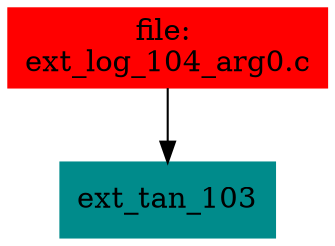 digraph G {
node [shape=box]

0 [label="file: 
ext_log_104_arg0.c",color=red, style=filled]
1 [label="ext_tan_103",color=cyan4, style=filled]
0 -> 1


}

